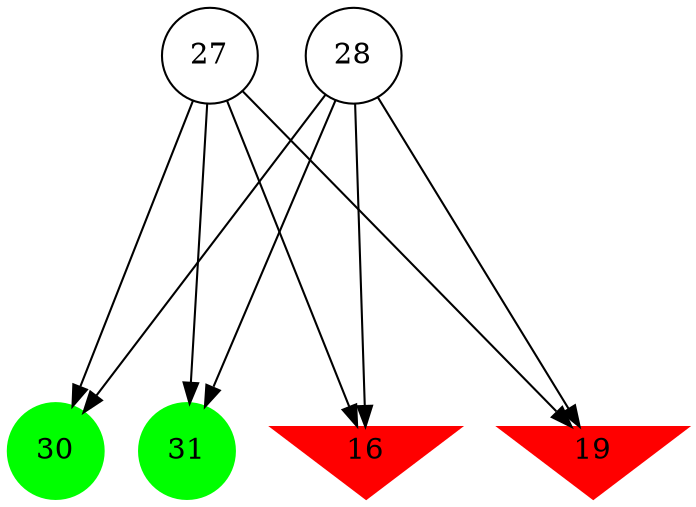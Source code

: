 digraph brain {
	ranksep=2.0;
	16 [shape=invtriangle,style=filled,color=red];
	19 [shape=invtriangle,style=filled,color=red];
	27 [shape=circle,color=black];
	28 [shape=circle,color=black];
	30 [shape=circle,style=filled,color=green];
	31 [shape=circle,style=filled,color=green];
	27	->	16;
	27	->	31;
	27	->	19;
	27	->	30;
	28	->	16;
	28	->	31;
	28	->	19;
	28	->	30;
	{ rank=same; 16; 19; }
	{ rank=same; 27; 28; }
	{ rank=same; 30; 31; }
}
